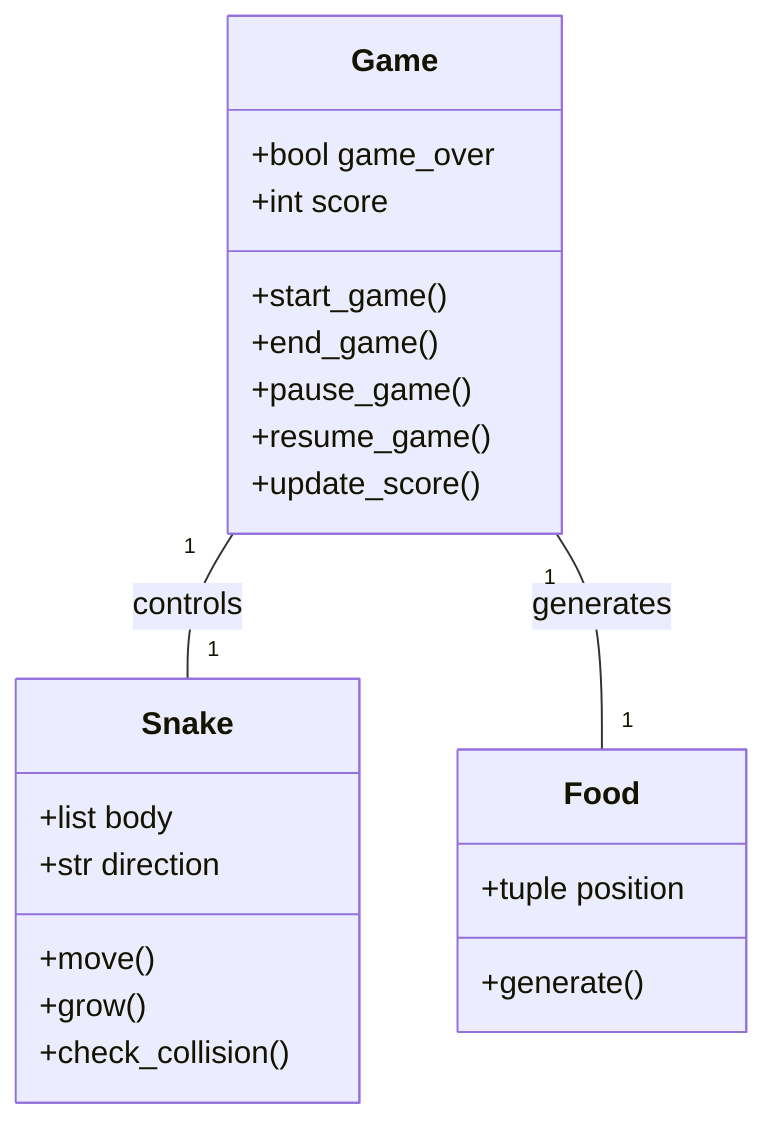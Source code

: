 classDiagram
    class Game{
        +bool game_over
        +int score
        +start_game()
        +end_game()
        +pause_game()
        +resume_game()
        +update_score()
    }
    class Snake{
        +list body
        +str direction
        +move()
        +grow()
        +check_collision()
    }
    class Food{
        +tuple position
        +generate()
    }
    Game "1" -- "1" Snake: controls
    Game "1" -- "1" Food: generates